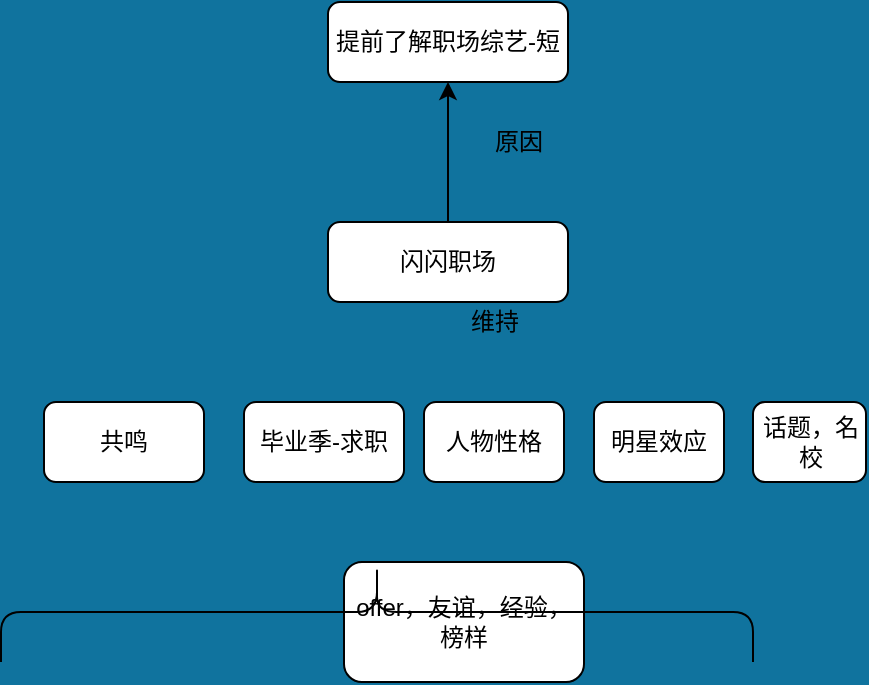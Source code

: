 <mxfile version="14.8.1" type="github">
  <diagram id="C5RBs43oDa-KdzZeNtuy" name="Page-1">
    <mxGraphModel dx="1038" dy="579" grid="1" gridSize="10" guides="1" tooltips="1" connect="1" arrows="1" fold="1" page="1" pageScale="1" pageWidth="827" pageHeight="1169" background="#10739E" math="0" shadow="0">
      <root>
        <mxCell id="WIyWlLk6GJQsqaUBKTNV-0" />
        <mxCell id="WIyWlLk6GJQsqaUBKTNV-1" parent="WIyWlLk6GJQsqaUBKTNV-0" />
        <mxCell id="yZo26Jidf4HobzVUGoUI-22" value="" style="edgeStyle=orthogonalEdgeStyle;rounded=0;orthogonalLoop=1;jettySize=auto;html=1;" edge="1" parent="WIyWlLk6GJQsqaUBKTNV-1" source="WIyWlLk6GJQsqaUBKTNV-3" target="yZo26Jidf4HobzVUGoUI-6">
          <mxGeometry relative="1" as="geometry" />
        </mxCell>
        <mxCell id="WIyWlLk6GJQsqaUBKTNV-3" value="&lt;font style=&quot;vertical-align: inherit&quot;&gt;&lt;font style=&quot;vertical-align: inherit&quot;&gt;闪闪职场&lt;/font&gt;&lt;/font&gt;" style="rounded=1;whiteSpace=wrap;html=1;fontSize=12;glass=0;strokeWidth=1;shadow=0;" parent="WIyWlLk6GJQsqaUBKTNV-1" vertex="1">
          <mxGeometry x="202" y="190" width="120" height="40" as="geometry" />
        </mxCell>
        <mxCell id="yZo26Jidf4HobzVUGoUI-6" value="&lt;font style=&quot;vertical-align: inherit&quot;&gt;&lt;font style=&quot;vertical-align: inherit&quot;&gt;提前了解职场综艺-短&lt;/font&gt;&lt;/font&gt;" style="whiteSpace=wrap;html=1;rounded=1;shadow=0;strokeWidth=1;glass=0;" vertex="1" parent="WIyWlLk6GJQsqaUBKTNV-1">
          <mxGeometry x="202" y="80" width="120" height="40" as="geometry" />
        </mxCell>
        <mxCell id="yZo26Jidf4HobzVUGoUI-8" value="&lt;font style=&quot;vertical-align: inherit&quot;&gt;&lt;font style=&quot;vertical-align: inherit&quot;&gt;原因&lt;/font&gt;&lt;/font&gt;" style="text;html=1;align=center;verticalAlign=middle;resizable=0;points=[];autosize=1;strokeColor=none;" vertex="1" parent="WIyWlLk6GJQsqaUBKTNV-1">
          <mxGeometry x="277" y="140" width="40" height="20" as="geometry" />
        </mxCell>
        <mxCell id="yZo26Jidf4HobzVUGoUI-9" value="&lt;font style=&quot;vertical-align: inherit&quot;&gt;&lt;font style=&quot;vertical-align: inherit&quot;&gt;维持&lt;/font&gt;&lt;/font&gt;" style="text;html=1;align=center;verticalAlign=middle;resizable=0;points=[];autosize=1;strokeColor=none;" vertex="1" parent="WIyWlLk6GJQsqaUBKTNV-1">
          <mxGeometry x="265" y="230" width="40" height="20" as="geometry" />
        </mxCell>
        <mxCell id="yZo26Jidf4HobzVUGoUI-10" value="&lt;font style=&quot;vertical-align: inherit&quot;&gt;&lt;font style=&quot;vertical-align: inherit&quot;&gt;offer，友谊，经验，榜样&lt;/font&gt;&lt;/font&gt;" style="whiteSpace=wrap;html=1;rounded=1;shadow=0;strokeWidth=1;glass=0;" vertex="1" parent="WIyWlLk6GJQsqaUBKTNV-1">
          <mxGeometry x="210" y="360" width="120" height="60" as="geometry" />
        </mxCell>
        <mxCell id="yZo26Jidf4HobzVUGoUI-12" value="&lt;font style=&quot;vertical-align: inherit&quot;&gt;&lt;font style=&quot;vertical-align: inherit&quot;&gt;毕业季-求职&lt;/font&gt;&lt;/font&gt;" style="rounded=1;whiteSpace=wrap;html=1;" vertex="1" parent="WIyWlLk6GJQsqaUBKTNV-1">
          <mxGeometry x="160" y="280" width="80" height="40" as="geometry" />
        </mxCell>
        <mxCell id="yZo26Jidf4HobzVUGoUI-16" value="&lt;font style=&quot;vertical-align: inherit&quot;&gt;&lt;font style=&quot;vertical-align: inherit&quot;&gt;人物性格&lt;/font&gt;&lt;/font&gt;" style="rounded=1;whiteSpace=wrap;html=1;" vertex="1" parent="WIyWlLk6GJQsqaUBKTNV-1">
          <mxGeometry x="250" y="280" width="70" height="40" as="geometry" />
        </mxCell>
        <mxCell id="yZo26Jidf4HobzVUGoUI-17" value="&lt;font style=&quot;vertical-align: inherit&quot;&gt;&lt;font style=&quot;vertical-align: inherit&quot;&gt;明星效应&lt;/font&gt;&lt;/font&gt;" style="rounded=1;whiteSpace=wrap;html=1;" vertex="1" parent="WIyWlLk6GJQsqaUBKTNV-1">
          <mxGeometry x="335" y="280" width="65" height="40" as="geometry" />
        </mxCell>
        <mxCell id="yZo26Jidf4HobzVUGoUI-18" value="话题，名校" style="rounded=1;whiteSpace=wrap;html=1;" vertex="1" parent="WIyWlLk6GJQsqaUBKTNV-1">
          <mxGeometry x="414.5" y="280" width="56.5" height="40" as="geometry" />
        </mxCell>
        <mxCell id="yZo26Jidf4HobzVUGoUI-19" value="&lt;font style=&quot;vertical-align: inherit&quot;&gt;&lt;font style=&quot;vertical-align: inherit&quot;&gt;共鸣&lt;/font&gt;&lt;/font&gt;" style="rounded=1;whiteSpace=wrap;html=1;" vertex="1" parent="WIyWlLk6GJQsqaUBKTNV-1">
          <mxGeometry x="60" y="280" width="80" height="40" as="geometry" />
        </mxCell>
        <mxCell id="yZo26Jidf4HobzVUGoUI-20" value="" style="shape=curlyBracket;whiteSpace=wrap;html=1;rounded=1;flipH=1;direction=south;" vertex="1" parent="WIyWlLk6GJQsqaUBKTNV-1">
          <mxGeometry x="38.5" y="360" width="376" height="50" as="geometry" />
        </mxCell>
      </root>
    </mxGraphModel>
  </diagram>
</mxfile>
